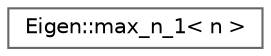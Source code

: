 digraph "类继承关系图"
{
 // LATEX_PDF_SIZE
  bgcolor="transparent";
  edge [fontname=Helvetica,fontsize=10,labelfontname=Helvetica,labelfontsize=10];
  node [fontname=Helvetica,fontsize=10,shape=box,height=0.2,width=0.4];
  rankdir="LR";
  Node0 [id="Node000000",label="Eigen::max_n_1\< n \>",height=0.2,width=0.4,color="grey40", fillcolor="white", style="filled",URL="$struct_eigen_1_1max__n__1.html",tooltip=" "];
}
